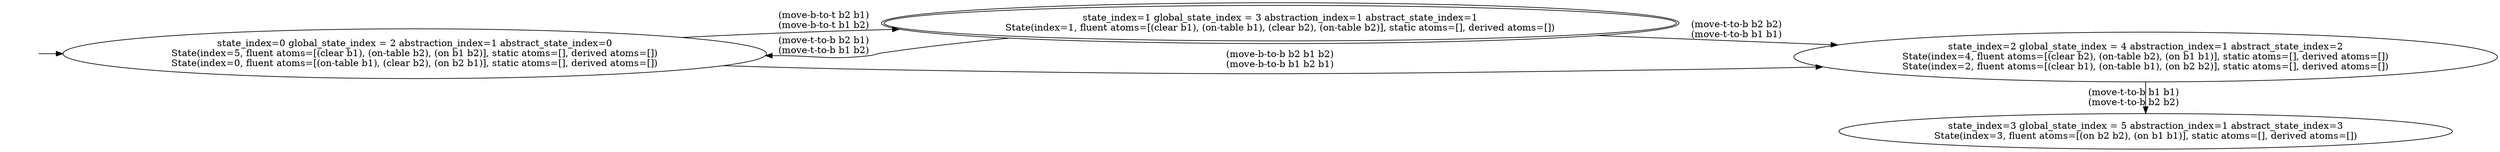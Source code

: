 digraph {
rankdir="LR"
s0[label="state_index=0 global_state_index = 2 abstraction_index=1 abstract_state_index=0
State(index=5, fluent atoms=[(clear b1), (on-table b2), (on b1 b2)], static atoms=[], derived atoms=[])
State(index=0, fluent atoms=[(on-table b1), (clear b2), (on b2 b1)], static atoms=[], derived atoms=[])
"]
s1[peripheries=2,label="state_index=1 global_state_index = 3 abstraction_index=1 abstract_state_index=1
State(index=1, fluent atoms=[(clear b1), (on-table b1), (clear b2), (on-table b2)], static atoms=[], derived atoms=[])
"]
s2[label="state_index=2 global_state_index = 4 abstraction_index=1 abstract_state_index=2
State(index=4, fluent atoms=[(clear b2), (on-table b2), (on b1 b1)], static atoms=[], derived atoms=[])
State(index=2, fluent atoms=[(clear b1), (on-table b1), (on b2 b2)], static atoms=[], derived atoms=[])
"]
s3[label="state_index=3 global_state_index = 5 abstraction_index=1 abstract_state_index=3
State(index=3, fluent atoms=[(on b2 b2), (on b1 b1)], static atoms=[], derived atoms=[])
"]
Dangling [ label = "", style = invis ]
{ rank = same; Dangling }
Dangling -> s0
{ rank = same; s2,s3}
{ rank = same; s0}
{ rank = same; s1}
s0->s1 [label="(move-b-to-t b2 b1)
(move-b-to-t b1 b2)
"]
s0->s2 [label="(move-b-to-b b2 b1 b2)
(move-b-to-b b1 b2 b1)
"]
s1->s0 [label="(move-t-to-b b2 b1)
(move-t-to-b b1 b2)
"]
s1->s2 [label="(move-t-to-b b2 b2)
(move-t-to-b b1 b1)
"]
s2->s3 [label="(move-t-to-b b1 b1)
(move-t-to-b b2 b2)
"]
}
